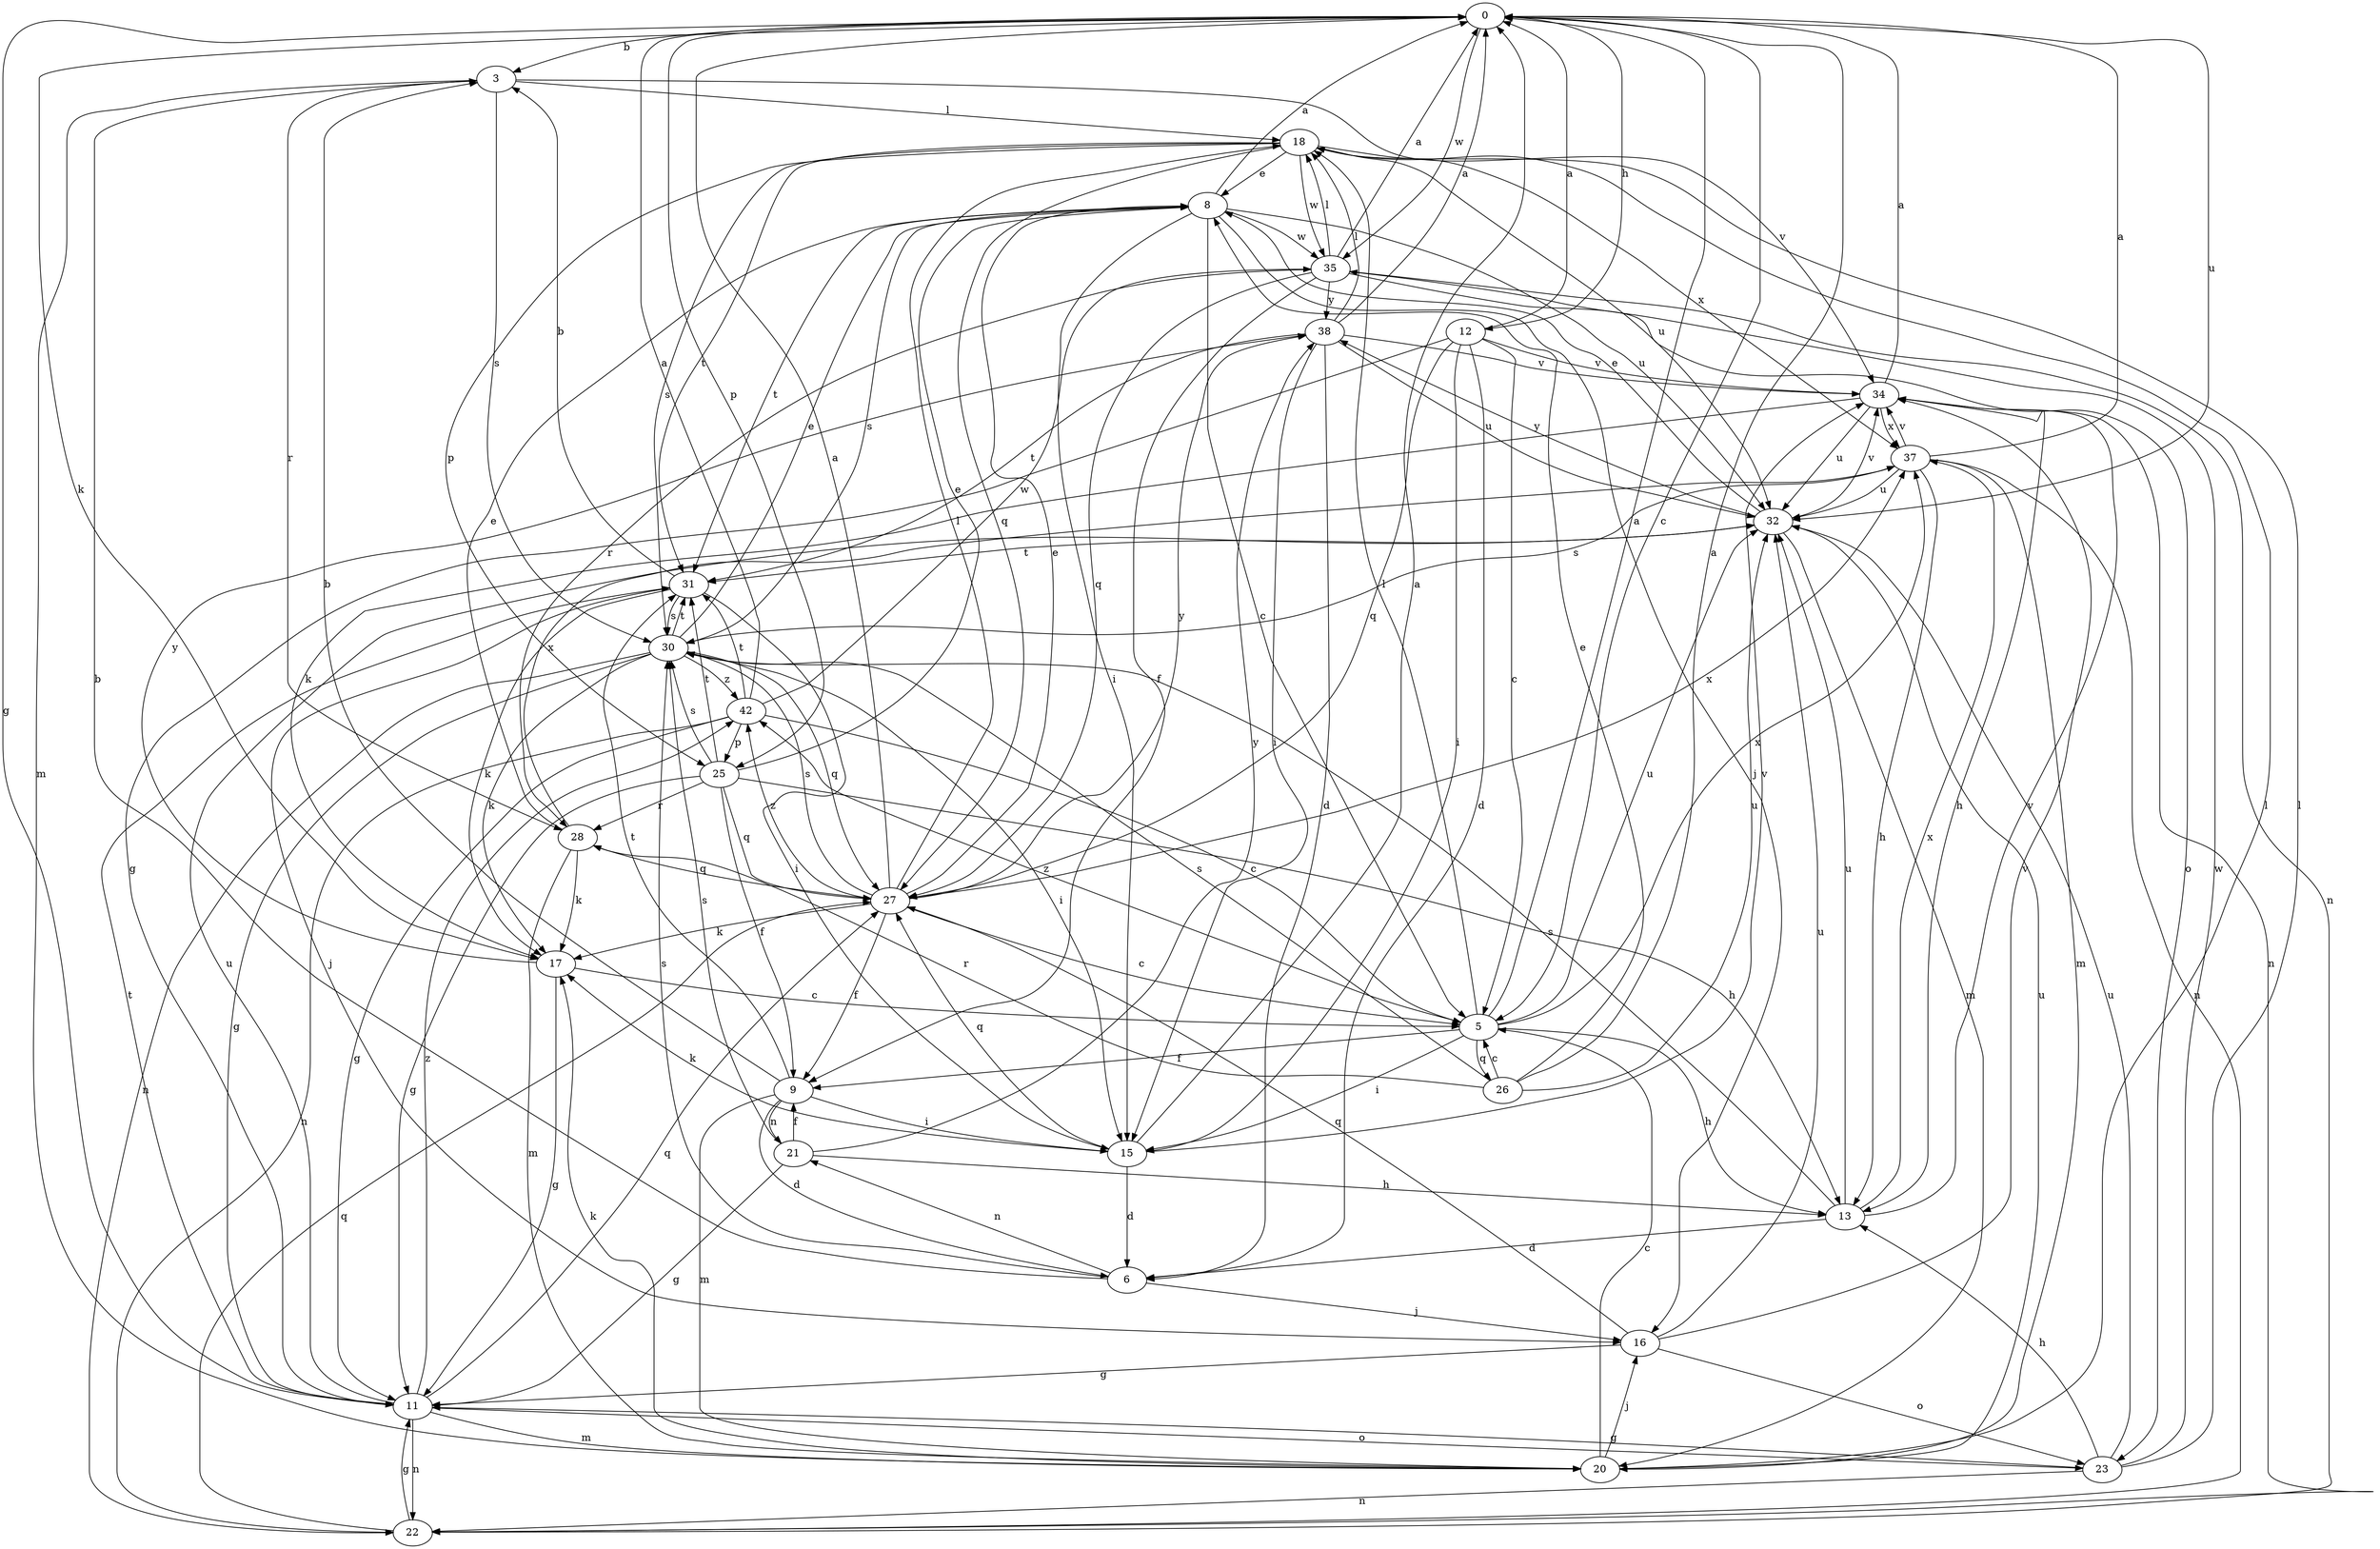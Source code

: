 strict digraph  {
0;
3;
5;
6;
8;
9;
11;
12;
13;
15;
16;
17;
18;
20;
21;
22;
23;
25;
26;
27;
28;
30;
31;
32;
34;
35;
37;
38;
42;
0 -> 3  [label=b];
0 -> 5  [label=c];
0 -> 11  [label=g];
0 -> 12  [label=h];
0 -> 17  [label=k];
0 -> 25  [label=p];
0 -> 32  [label=u];
0 -> 35  [label=w];
3 -> 18  [label=l];
3 -> 20  [label=m];
3 -> 28  [label=r];
3 -> 30  [label=s];
3 -> 34  [label=v];
5 -> 0  [label=a];
5 -> 9  [label=f];
5 -> 13  [label=h];
5 -> 15  [label=i];
5 -> 18  [label=l];
5 -> 26  [label=q];
5 -> 32  [label=u];
5 -> 37  [label=x];
5 -> 42  [label=z];
6 -> 3  [label=b];
6 -> 16  [label=j];
6 -> 21  [label=n];
6 -> 30  [label=s];
8 -> 0  [label=a];
8 -> 5  [label=c];
8 -> 15  [label=i];
8 -> 16  [label=j];
8 -> 30  [label=s];
8 -> 31  [label=t];
8 -> 32  [label=u];
8 -> 35  [label=w];
9 -> 3  [label=b];
9 -> 6  [label=d];
9 -> 15  [label=i];
9 -> 20  [label=m];
9 -> 21  [label=n];
9 -> 31  [label=t];
11 -> 20  [label=m];
11 -> 22  [label=n];
11 -> 23  [label=o];
11 -> 27  [label=q];
11 -> 31  [label=t];
11 -> 32  [label=u];
11 -> 42  [label=z];
12 -> 0  [label=a];
12 -> 5  [label=c];
12 -> 6  [label=d];
12 -> 11  [label=g];
12 -> 15  [label=i];
12 -> 27  [label=q];
12 -> 34  [label=v];
13 -> 6  [label=d];
13 -> 30  [label=s];
13 -> 32  [label=u];
13 -> 34  [label=v];
13 -> 37  [label=x];
15 -> 0  [label=a];
15 -> 6  [label=d];
15 -> 17  [label=k];
15 -> 27  [label=q];
15 -> 34  [label=v];
16 -> 11  [label=g];
16 -> 23  [label=o];
16 -> 27  [label=q];
16 -> 32  [label=u];
16 -> 34  [label=v];
17 -> 5  [label=c];
17 -> 11  [label=g];
17 -> 38  [label=y];
18 -> 8  [label=e];
18 -> 25  [label=p];
18 -> 27  [label=q];
18 -> 30  [label=s];
18 -> 31  [label=t];
18 -> 32  [label=u];
18 -> 35  [label=w];
18 -> 37  [label=x];
20 -> 5  [label=c];
20 -> 16  [label=j];
20 -> 17  [label=k];
20 -> 18  [label=l];
20 -> 32  [label=u];
21 -> 9  [label=f];
21 -> 11  [label=g];
21 -> 13  [label=h];
21 -> 30  [label=s];
21 -> 38  [label=y];
22 -> 11  [label=g];
22 -> 27  [label=q];
23 -> 11  [label=g];
23 -> 13  [label=h];
23 -> 18  [label=l];
23 -> 22  [label=n];
23 -> 32  [label=u];
23 -> 35  [label=w];
25 -> 8  [label=e];
25 -> 9  [label=f];
25 -> 11  [label=g];
25 -> 13  [label=h];
25 -> 27  [label=q];
25 -> 28  [label=r];
25 -> 30  [label=s];
25 -> 31  [label=t];
26 -> 0  [label=a];
26 -> 5  [label=c];
26 -> 8  [label=e];
26 -> 28  [label=r];
26 -> 30  [label=s];
26 -> 32  [label=u];
27 -> 0  [label=a];
27 -> 5  [label=c];
27 -> 8  [label=e];
27 -> 9  [label=f];
27 -> 17  [label=k];
27 -> 18  [label=l];
27 -> 30  [label=s];
27 -> 37  [label=x];
27 -> 38  [label=y];
27 -> 42  [label=z];
28 -> 8  [label=e];
28 -> 17  [label=k];
28 -> 20  [label=m];
28 -> 27  [label=q];
28 -> 37  [label=x];
30 -> 8  [label=e];
30 -> 11  [label=g];
30 -> 15  [label=i];
30 -> 17  [label=k];
30 -> 22  [label=n];
30 -> 27  [label=q];
30 -> 31  [label=t];
30 -> 42  [label=z];
31 -> 3  [label=b];
31 -> 15  [label=i];
31 -> 16  [label=j];
31 -> 17  [label=k];
31 -> 30  [label=s];
32 -> 8  [label=e];
32 -> 20  [label=m];
32 -> 31  [label=t];
32 -> 34  [label=v];
32 -> 38  [label=y];
34 -> 0  [label=a];
34 -> 13  [label=h];
34 -> 17  [label=k];
34 -> 22  [label=n];
34 -> 32  [label=u];
34 -> 37  [label=x];
35 -> 0  [label=a];
35 -> 9  [label=f];
35 -> 18  [label=l];
35 -> 22  [label=n];
35 -> 23  [label=o];
35 -> 27  [label=q];
35 -> 28  [label=r];
35 -> 38  [label=y];
37 -> 0  [label=a];
37 -> 13  [label=h];
37 -> 20  [label=m];
37 -> 22  [label=n];
37 -> 30  [label=s];
37 -> 32  [label=u];
37 -> 34  [label=v];
38 -> 0  [label=a];
38 -> 6  [label=d];
38 -> 15  [label=i];
38 -> 18  [label=l];
38 -> 31  [label=t];
38 -> 32  [label=u];
38 -> 34  [label=v];
42 -> 0  [label=a];
42 -> 5  [label=c];
42 -> 11  [label=g];
42 -> 22  [label=n];
42 -> 25  [label=p];
42 -> 31  [label=t];
42 -> 35  [label=w];
}
